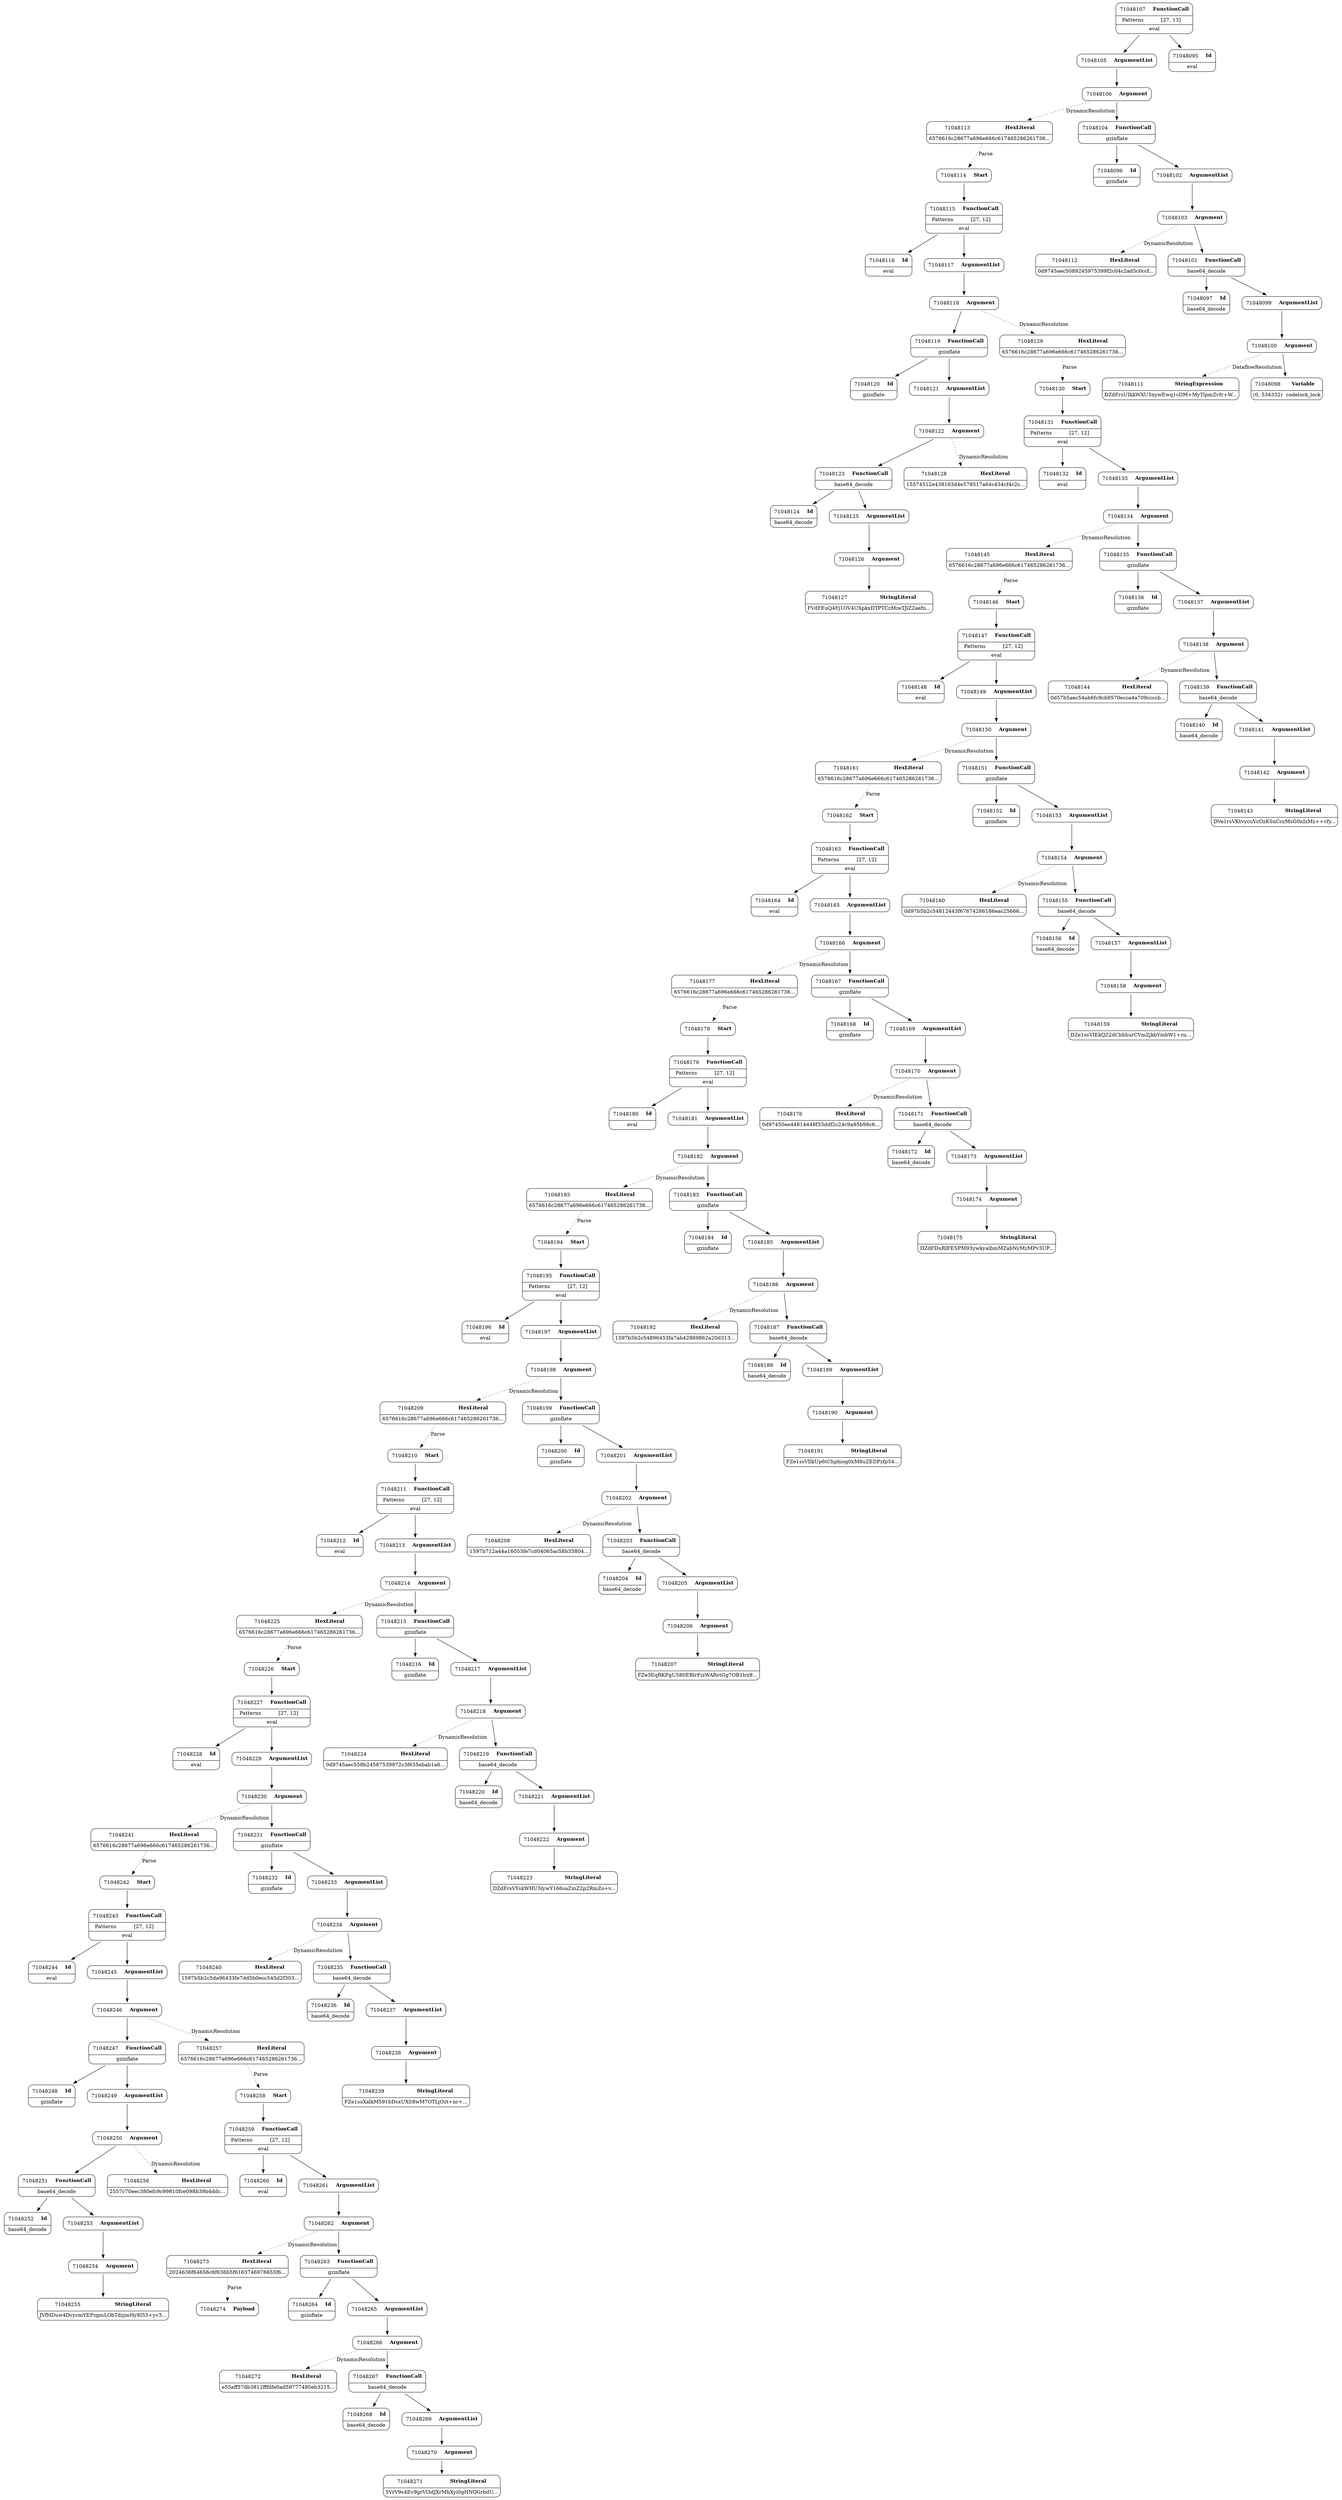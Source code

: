 digraph ast {
node [shape=none];
71048252 [label=<<TABLE border='1' cellspacing='0' cellpadding='10' style='rounded' ><TR><TD border='0'>71048252</TD><TD border='0'><B>Id</B></TD></TR><HR/><TR><TD border='0' cellpadding='5' colspan='2'>base64_decode</TD></TR></TABLE>>];
71048253 [label=<<TABLE border='1' cellspacing='0' cellpadding='10' style='rounded' ><TR><TD border='0'>71048253</TD><TD border='0'><B>ArgumentList</B></TD></TR></TABLE>>];
71048253 -> 71048254 [weight=2];
71048254 [label=<<TABLE border='1' cellspacing='0' cellpadding='10' style='rounded' ><TR><TD border='0'>71048254</TD><TD border='0'><B>Argument</B></TD></TR></TABLE>>];
71048254 -> 71048255 [weight=2];
71048255 [label=<<TABLE border='1' cellspacing='0' cellpadding='10' style='rounded' ><TR><TD border='0'>71048255</TD><TD border='0'><B>StringLiteral</B></TD></TR><HR/><TR><TD border='0' cellpadding='5' colspan='2'>JVfHDuw4DvycmYEPzgmLObTdzjmHy8I55+yv3...</TD></TR></TABLE>>];
71048248 [label=<<TABLE border='1' cellspacing='0' cellpadding='10' style='rounded' ><TR><TD border='0'>71048248</TD><TD border='0'><B>Id</B></TD></TR><HR/><TR><TD border='0' cellpadding='5' colspan='2'>gzinflate</TD></TR></TABLE>>];
71048249 [label=<<TABLE border='1' cellspacing='0' cellpadding='10' style='rounded' ><TR><TD border='0'>71048249</TD><TD border='0'><B>ArgumentList</B></TD></TR></TABLE>>];
71048249 -> 71048250 [weight=2];
71048250 [label=<<TABLE border='1' cellspacing='0' cellpadding='10' style='rounded' ><TR><TD border='0'>71048250</TD><TD border='0'><B>Argument</B></TD></TR></TABLE>>];
71048250 -> 71048251 [weight=2];
71048250 -> 71048256 [style=dotted,label=DynamicResolution];
71048251 [label=<<TABLE border='1' cellspacing='0' cellpadding='10' style='rounded' ><TR><TD border='0'>71048251</TD><TD border='0'><B>FunctionCall</B></TD></TR><HR/><TR><TD border='0' cellpadding='5' colspan='2'>base64_decode</TD></TR></TABLE>>];
71048251 -> 71048252 [weight=2];
71048251 -> 71048253 [weight=2];
71048244 [label=<<TABLE border='1' cellspacing='0' cellpadding='10' style='rounded' ><TR><TD border='0'>71048244</TD><TD border='0'><B>Id</B></TD></TR><HR/><TR><TD border='0' cellpadding='5' colspan='2'>eval</TD></TR></TABLE>>];
71048245 [label=<<TABLE border='1' cellspacing='0' cellpadding='10' style='rounded' ><TR><TD border='0'>71048245</TD><TD border='0'><B>ArgumentList</B></TD></TR></TABLE>>];
71048245 -> 71048246 [weight=2];
71048246 [label=<<TABLE border='1' cellspacing='0' cellpadding='10' style='rounded' ><TR><TD border='0'>71048246</TD><TD border='0'><B>Argument</B></TD></TR></TABLE>>];
71048246 -> 71048247 [weight=2];
71048246 -> 71048257 [style=dotted,label=DynamicResolution];
71048247 [label=<<TABLE border='1' cellspacing='0' cellpadding='10' style='rounded' ><TR><TD border='0'>71048247</TD><TD border='0'><B>FunctionCall</B></TD></TR><HR/><TR><TD border='0' cellpadding='5' colspan='2'>gzinflate</TD></TR></TABLE>>];
71048247 -> 71048248 [weight=2];
71048247 -> 71048249 [weight=2];
71048240 [label=<<TABLE border='1' cellspacing='0' cellpadding='10' style='rounded' ><TR><TD border='0'>71048240</TD><TD border='0'><B>HexLiteral</B></TD></TR><HR/><TR><TD border='0' cellpadding='5' colspan='2'>1597b5b2c5da96433fe7dd5b0ecc545d2f303...</TD></TR></TABLE>>];
71048241 [label=<<TABLE border='1' cellspacing='0' cellpadding='10' style='rounded' ><TR><TD border='0'>71048241</TD><TD border='0'><B>HexLiteral</B></TD></TR><HR/><TR><TD border='0' cellpadding='5' colspan='2'>6576616c28677a696e666c617465286261736...</TD></TR></TABLE>>];
71048241 -> 71048242 [style=dotted,label=Parse];
71048242 [label=<<TABLE border='1' cellspacing='0' cellpadding='10' style='rounded' ><TR><TD border='0'>71048242</TD><TD border='0'><B>Start</B></TD></TR></TABLE>>];
71048242 -> 71048243 [weight=2];
71048243 [label=<<TABLE border='1' cellspacing='0' cellpadding='10' style='rounded' ><TR><TD border='0'>71048243</TD><TD border='0'><B>FunctionCall</B></TD></TR><HR/><TR><TD border='0' cellpadding='5'>Patterns</TD><TD border='0' cellpadding='5'>[27, 12]</TD></TR><HR/><TR><TD border='0' cellpadding='5' colspan='2'>eval</TD></TR></TABLE>>];
71048243 -> 71048244 [weight=2];
71048243 -> 71048245 [weight=2];
71048236 [label=<<TABLE border='1' cellspacing='0' cellpadding='10' style='rounded' ><TR><TD border='0'>71048236</TD><TD border='0'><B>Id</B></TD></TR><HR/><TR><TD border='0' cellpadding='5' colspan='2'>base64_decode</TD></TR></TABLE>>];
71048237 [label=<<TABLE border='1' cellspacing='0' cellpadding='10' style='rounded' ><TR><TD border='0'>71048237</TD><TD border='0'><B>ArgumentList</B></TD></TR></TABLE>>];
71048237 -> 71048238 [weight=2];
71048238 [label=<<TABLE border='1' cellspacing='0' cellpadding='10' style='rounded' ><TR><TD border='0'>71048238</TD><TD border='0'><B>Argument</B></TD></TR></TABLE>>];
71048238 -> 71048239 [weight=2];
71048239 [label=<<TABLE border='1' cellspacing='0' cellpadding='10' style='rounded' ><TR><TD border='0'>71048239</TD><TD border='0'><B>StringLiteral</B></TD></TR><HR/><TR><TD border='0' cellpadding='5' colspan='2'>FZe1ssXalkM591bDsxUXS8wM7OTLjOzt+nr+...</TD></TR></TABLE>>];
71048232 [label=<<TABLE border='1' cellspacing='0' cellpadding='10' style='rounded' ><TR><TD border='0'>71048232</TD><TD border='0'><B>Id</B></TD></TR><HR/><TR><TD border='0' cellpadding='5' colspan='2'>gzinflate</TD></TR></TABLE>>];
71048233 [label=<<TABLE border='1' cellspacing='0' cellpadding='10' style='rounded' ><TR><TD border='0'>71048233</TD><TD border='0'><B>ArgumentList</B></TD></TR></TABLE>>];
71048233 -> 71048234 [weight=2];
71048234 [label=<<TABLE border='1' cellspacing='0' cellpadding='10' style='rounded' ><TR><TD border='0'>71048234</TD><TD border='0'><B>Argument</B></TD></TR></TABLE>>];
71048234 -> 71048235 [weight=2];
71048234 -> 71048240 [style=dotted,label=DynamicResolution];
71048235 [label=<<TABLE border='1' cellspacing='0' cellpadding='10' style='rounded' ><TR><TD border='0'>71048235</TD><TD border='0'><B>FunctionCall</B></TD></TR><HR/><TR><TD border='0' cellpadding='5' colspan='2'>base64_decode</TD></TR></TABLE>>];
71048235 -> 71048236 [weight=2];
71048235 -> 71048237 [weight=2];
71048228 [label=<<TABLE border='1' cellspacing='0' cellpadding='10' style='rounded' ><TR><TD border='0'>71048228</TD><TD border='0'><B>Id</B></TD></TR><HR/><TR><TD border='0' cellpadding='5' colspan='2'>eval</TD></TR></TABLE>>];
71048229 [label=<<TABLE border='1' cellspacing='0' cellpadding='10' style='rounded' ><TR><TD border='0'>71048229</TD><TD border='0'><B>ArgumentList</B></TD></TR></TABLE>>];
71048229 -> 71048230 [weight=2];
71048230 [label=<<TABLE border='1' cellspacing='0' cellpadding='10' style='rounded' ><TR><TD border='0'>71048230</TD><TD border='0'><B>Argument</B></TD></TR></TABLE>>];
71048230 -> 71048231 [weight=2];
71048230 -> 71048241 [style=dotted,label=DynamicResolution];
71048231 [label=<<TABLE border='1' cellspacing='0' cellpadding='10' style='rounded' ><TR><TD border='0'>71048231</TD><TD border='0'><B>FunctionCall</B></TD></TR><HR/><TR><TD border='0' cellpadding='5' colspan='2'>gzinflate</TD></TR></TABLE>>];
71048231 -> 71048232 [weight=2];
71048231 -> 71048233 [weight=2];
71048224 [label=<<TABLE border='1' cellspacing='0' cellpadding='10' style='rounded' ><TR><TD border='0'>71048224</TD><TD border='0'><B>HexLiteral</B></TD></TR><HR/><TR><TD border='0' cellpadding='5' colspan='2'>0d9745aec558b24587539972c3f635ebab1a6...</TD></TR></TABLE>>];
71048225 [label=<<TABLE border='1' cellspacing='0' cellpadding='10' style='rounded' ><TR><TD border='0'>71048225</TD><TD border='0'><B>HexLiteral</B></TD></TR><HR/><TR><TD border='0' cellpadding='5' colspan='2'>6576616c28677a696e666c617465286261736...</TD></TR></TABLE>>];
71048225 -> 71048226 [style=dotted,label=Parse];
71048226 [label=<<TABLE border='1' cellspacing='0' cellpadding='10' style='rounded' ><TR><TD border='0'>71048226</TD><TD border='0'><B>Start</B></TD></TR></TABLE>>];
71048226 -> 71048227 [weight=2];
71048227 [label=<<TABLE border='1' cellspacing='0' cellpadding='10' style='rounded' ><TR><TD border='0'>71048227</TD><TD border='0'><B>FunctionCall</B></TD></TR><HR/><TR><TD border='0' cellpadding='5'>Patterns</TD><TD border='0' cellpadding='5'>[27, 12]</TD></TR><HR/><TR><TD border='0' cellpadding='5' colspan='2'>eval</TD></TR></TABLE>>];
71048227 -> 71048228 [weight=2];
71048227 -> 71048229 [weight=2];
71048220 [label=<<TABLE border='1' cellspacing='0' cellpadding='10' style='rounded' ><TR><TD border='0'>71048220</TD><TD border='0'><B>Id</B></TD></TR><HR/><TR><TD border='0' cellpadding='5' colspan='2'>base64_decode</TD></TR></TABLE>>];
71048221 [label=<<TABLE border='1' cellspacing='0' cellpadding='10' style='rounded' ><TR><TD border='0'>71048221</TD><TD border='0'><B>ArgumentList</B></TD></TR></TABLE>>];
71048221 -> 71048222 [weight=2];
71048222 [label=<<TABLE border='1' cellspacing='0' cellpadding='10' style='rounded' ><TR><TD border='0'>71048222</TD><TD border='0'><B>Argument</B></TD></TR></TABLE>>];
71048222 -> 71048223 [weight=2];
71048223 [label=<<TABLE border='1' cellspacing='0' cellpadding='10' style='rounded' ><TR><TD border='0'>71048223</TD><TD border='0'><B>StringLiteral</B></TD></TR><HR/><TR><TD border='0' cellpadding='5' colspan='2'>DZdFrsVYskWHU5lywY166saZmZ2p2RmZo+v...</TD></TR></TABLE>>];
71048216 [label=<<TABLE border='1' cellspacing='0' cellpadding='10' style='rounded' ><TR><TD border='0'>71048216</TD><TD border='0'><B>Id</B></TD></TR><HR/><TR><TD border='0' cellpadding='5' colspan='2'>gzinflate</TD></TR></TABLE>>];
71048217 [label=<<TABLE border='1' cellspacing='0' cellpadding='10' style='rounded' ><TR><TD border='0'>71048217</TD><TD border='0'><B>ArgumentList</B></TD></TR></TABLE>>];
71048217 -> 71048218 [weight=2];
71048218 [label=<<TABLE border='1' cellspacing='0' cellpadding='10' style='rounded' ><TR><TD border='0'>71048218</TD><TD border='0'><B>Argument</B></TD></TR></TABLE>>];
71048218 -> 71048219 [weight=2];
71048218 -> 71048224 [style=dotted,label=DynamicResolution];
71048219 [label=<<TABLE border='1' cellspacing='0' cellpadding='10' style='rounded' ><TR><TD border='0'>71048219</TD><TD border='0'><B>FunctionCall</B></TD></TR><HR/><TR><TD border='0' cellpadding='5' colspan='2'>base64_decode</TD></TR></TABLE>>];
71048219 -> 71048220 [weight=2];
71048219 -> 71048221 [weight=2];
71048212 [label=<<TABLE border='1' cellspacing='0' cellpadding='10' style='rounded' ><TR><TD border='0'>71048212</TD><TD border='0'><B>Id</B></TD></TR><HR/><TR><TD border='0' cellpadding='5' colspan='2'>eval</TD></TR></TABLE>>];
71048213 [label=<<TABLE border='1' cellspacing='0' cellpadding='10' style='rounded' ><TR><TD border='0'>71048213</TD><TD border='0'><B>ArgumentList</B></TD></TR></TABLE>>];
71048213 -> 71048214 [weight=2];
71048214 [label=<<TABLE border='1' cellspacing='0' cellpadding='10' style='rounded' ><TR><TD border='0'>71048214</TD><TD border='0'><B>Argument</B></TD></TR></TABLE>>];
71048214 -> 71048215 [weight=2];
71048214 -> 71048225 [style=dotted,label=DynamicResolution];
71048215 [label=<<TABLE border='1' cellspacing='0' cellpadding='10' style='rounded' ><TR><TD border='0'>71048215</TD><TD border='0'><B>FunctionCall</B></TD></TR><HR/><TR><TD border='0' cellpadding='5' colspan='2'>gzinflate</TD></TR></TABLE>>];
71048215 -> 71048216 [weight=2];
71048215 -> 71048217 [weight=2];
71048208 [label=<<TABLE border='1' cellspacing='0' cellpadding='10' style='rounded' ><TR><TD border='0'>71048208</TD><TD border='0'><B>HexLiteral</B></TD></TR><HR/><TR><TD border='0' cellpadding='5' colspan='2'>1597b712a44a16053fe7cd04065ac58b35804...</TD></TR></TABLE>>];
71048209 [label=<<TABLE border='1' cellspacing='0' cellpadding='10' style='rounded' ><TR><TD border='0'>71048209</TD><TD border='0'><B>HexLiteral</B></TD></TR><HR/><TR><TD border='0' cellpadding='5' colspan='2'>6576616c28677a696e666c617465286261736...</TD></TR></TABLE>>];
71048209 -> 71048210 [style=dotted,label=Parse];
71048210 [label=<<TABLE border='1' cellspacing='0' cellpadding='10' style='rounded' ><TR><TD border='0'>71048210</TD><TD border='0'><B>Start</B></TD></TR></TABLE>>];
71048210 -> 71048211 [weight=2];
71048211 [label=<<TABLE border='1' cellspacing='0' cellpadding='10' style='rounded' ><TR><TD border='0'>71048211</TD><TD border='0'><B>FunctionCall</B></TD></TR><HR/><TR><TD border='0' cellpadding='5'>Patterns</TD><TD border='0' cellpadding='5'>[27, 12]</TD></TR><HR/><TR><TD border='0' cellpadding='5' colspan='2'>eval</TD></TR></TABLE>>];
71048211 -> 71048212 [weight=2];
71048211 -> 71048213 [weight=2];
71048204 [label=<<TABLE border='1' cellspacing='0' cellpadding='10' style='rounded' ><TR><TD border='0'>71048204</TD><TD border='0'><B>Id</B></TD></TR><HR/><TR><TD border='0' cellpadding='5' colspan='2'>base64_decode</TD></TR></TABLE>>];
71048205 [label=<<TABLE border='1' cellspacing='0' cellpadding='10' style='rounded' ><TR><TD border='0'>71048205</TD><TD border='0'><B>ArgumentList</B></TD></TR></TABLE>>];
71048205 -> 71048206 [weight=2];
71048206 [label=<<TABLE border='1' cellspacing='0' cellpadding='10' style='rounded' ><TR><TD border='0'>71048206</TD><TD border='0'><B>Argument</B></TD></TR></TABLE>>];
71048206 -> 71048207 [weight=2];
71048207 [label=<<TABLE border='1' cellspacing='0' cellpadding='10' style='rounded' ><TR><TD border='0'>71048207</TD><TD border='0'><B>StringLiteral</B></TD></TR><HR/><TR><TD border='0' cellpadding='5' colspan='2'>FZe3EqRKFgU580EBlrFizWARstGg7OB1lrz9...</TD></TR></TABLE>>];
71048200 [label=<<TABLE border='1' cellspacing='0' cellpadding='10' style='rounded' ><TR><TD border='0'>71048200</TD><TD border='0'><B>Id</B></TD></TR><HR/><TR><TD border='0' cellpadding='5' colspan='2'>gzinflate</TD></TR></TABLE>>];
71048201 [label=<<TABLE border='1' cellspacing='0' cellpadding='10' style='rounded' ><TR><TD border='0'>71048201</TD><TD border='0'><B>ArgumentList</B></TD></TR></TABLE>>];
71048201 -> 71048202 [weight=2];
71048202 [label=<<TABLE border='1' cellspacing='0' cellpadding='10' style='rounded' ><TR><TD border='0'>71048202</TD><TD border='0'><B>Argument</B></TD></TR></TABLE>>];
71048202 -> 71048203 [weight=2];
71048202 -> 71048208 [style=dotted,label=DynamicResolution];
71048203 [label=<<TABLE border='1' cellspacing='0' cellpadding='10' style='rounded' ><TR><TD border='0'>71048203</TD><TD border='0'><B>FunctionCall</B></TD></TR><HR/><TR><TD border='0' cellpadding='5' colspan='2'>base64_decode</TD></TR></TABLE>>];
71048203 -> 71048204 [weight=2];
71048203 -> 71048205 [weight=2];
71048196 [label=<<TABLE border='1' cellspacing='0' cellpadding='10' style='rounded' ><TR><TD border='0'>71048196</TD><TD border='0'><B>Id</B></TD></TR><HR/><TR><TD border='0' cellpadding='5' colspan='2'>eval</TD></TR></TABLE>>];
71048197 [label=<<TABLE border='1' cellspacing='0' cellpadding='10' style='rounded' ><TR><TD border='0'>71048197</TD><TD border='0'><B>ArgumentList</B></TD></TR></TABLE>>];
71048197 -> 71048198 [weight=2];
71048198 [label=<<TABLE border='1' cellspacing='0' cellpadding='10' style='rounded' ><TR><TD border='0'>71048198</TD><TD border='0'><B>Argument</B></TD></TR></TABLE>>];
71048198 -> 71048199 [weight=2];
71048198 -> 71048209 [style=dotted,label=DynamicResolution];
71048199 [label=<<TABLE border='1' cellspacing='0' cellpadding='10' style='rounded' ><TR><TD border='0'>71048199</TD><TD border='0'><B>FunctionCall</B></TD></TR><HR/><TR><TD border='0' cellpadding='5' colspan='2'>gzinflate</TD></TR></TABLE>>];
71048199 -> 71048200 [weight=2];
71048199 -> 71048201 [weight=2];
71048192 [label=<<TABLE border='1' cellspacing='0' cellpadding='10' style='rounded' ><TR><TD border='0'>71048192</TD><TD border='0'><B>HexLiteral</B></TD></TR><HR/><TR><TD border='0' cellpadding='5' colspan='2'>1597b5b2c54896453fa7ab42869862a20d313...</TD></TR></TABLE>>];
71048193 [label=<<TABLE border='1' cellspacing='0' cellpadding='10' style='rounded' ><TR><TD border='0'>71048193</TD><TD border='0'><B>HexLiteral</B></TD></TR><HR/><TR><TD border='0' cellpadding='5' colspan='2'>6576616c28677a696e666c617465286261736...</TD></TR></TABLE>>];
71048193 -> 71048194 [style=dotted,label=Parse];
71048194 [label=<<TABLE border='1' cellspacing='0' cellpadding='10' style='rounded' ><TR><TD border='0'>71048194</TD><TD border='0'><B>Start</B></TD></TR></TABLE>>];
71048194 -> 71048195 [weight=2];
71048195 [label=<<TABLE border='1' cellspacing='0' cellpadding='10' style='rounded' ><TR><TD border='0'>71048195</TD><TD border='0'><B>FunctionCall</B></TD></TR><HR/><TR><TD border='0' cellpadding='5'>Patterns</TD><TD border='0' cellpadding='5'>[27, 12]</TD></TR><HR/><TR><TD border='0' cellpadding='5' colspan='2'>eval</TD></TR></TABLE>>];
71048195 -> 71048196 [weight=2];
71048195 -> 71048197 [weight=2];
71048272 [label=<<TABLE border='1' cellspacing='0' cellpadding='10' style='rounded' ><TR><TD border='0'>71048272</TD><TD border='0'><B>HexLiteral</B></TD></TR><HR/><TR><TD border='0' cellpadding='5' colspan='2'>e55aff57db3812fffdfe0ad59777495eb3215...</TD></TR></TABLE>>];
71048273 [label=<<TABLE border='1' cellspacing='0' cellpadding='10' style='rounded' ><TR><TD border='0'>71048273</TD><TD border='0'><B>HexLiteral</B></TD></TR><HR/><TR><TD border='0' cellpadding='5' colspan='2'>2024636f64656c6f636b5f6163746976655f6...</TD></TR></TABLE>>];
71048273 -> 71048274 [style=dotted,label=Parse];
71048274 [label=<<TABLE border='1' cellspacing='0' cellpadding='10' style='rounded' ><TR><TD border='0'>71048274</TD><TD border='0'><B>Payload</B></TD></TR></TABLE>>];
71048268 [label=<<TABLE border='1' cellspacing='0' cellpadding='10' style='rounded' ><TR><TD border='0'>71048268</TD><TD border='0'><B>Id</B></TD></TR><HR/><TR><TD border='0' cellpadding='5' colspan='2'>base64_decode</TD></TR></TABLE>>];
71048269 [label=<<TABLE border='1' cellspacing='0' cellpadding='10' style='rounded' ><TR><TD border='0'>71048269</TD><TD border='0'><B>ArgumentList</B></TD></TR></TABLE>>];
71048269 -> 71048270 [weight=2];
71048270 [label=<<TABLE border='1' cellspacing='0' cellpadding='10' style='rounded' ><TR><TD border='0'>71048270</TD><TD border='0'><B>Argument</B></TD></TR></TABLE>>];
71048270 -> 71048271 [weight=2];
71048271 [label=<<TABLE border='1' cellspacing='0' cellpadding='10' style='rounded' ><TR><TD border='0'>71048271</TD><TD border='0'><B>StringLiteral</B></TD></TR><HR/><TR><TD border='0' cellpadding='5' colspan='2'>5VrV9s4Ev9grVl3dJXrMhXyi0gHNQGrbdU...</TD></TR></TABLE>>];
71048264 [label=<<TABLE border='1' cellspacing='0' cellpadding='10' style='rounded' ><TR><TD border='0'>71048264</TD><TD border='0'><B>Id</B></TD></TR><HR/><TR><TD border='0' cellpadding='5' colspan='2'>gzinflate</TD></TR></TABLE>>];
71048265 [label=<<TABLE border='1' cellspacing='0' cellpadding='10' style='rounded' ><TR><TD border='0'>71048265</TD><TD border='0'><B>ArgumentList</B></TD></TR></TABLE>>];
71048265 -> 71048266 [weight=2];
71048266 [label=<<TABLE border='1' cellspacing='0' cellpadding='10' style='rounded' ><TR><TD border='0'>71048266</TD><TD border='0'><B>Argument</B></TD></TR></TABLE>>];
71048266 -> 71048267 [weight=2];
71048266 -> 71048272 [style=dotted,label=DynamicResolution];
71048267 [label=<<TABLE border='1' cellspacing='0' cellpadding='10' style='rounded' ><TR><TD border='0'>71048267</TD><TD border='0'><B>FunctionCall</B></TD></TR><HR/><TR><TD border='0' cellpadding='5' colspan='2'>base64_decode</TD></TR></TABLE>>];
71048267 -> 71048268 [weight=2];
71048267 -> 71048269 [weight=2];
71048260 [label=<<TABLE border='1' cellspacing='0' cellpadding='10' style='rounded' ><TR><TD border='0'>71048260</TD><TD border='0'><B>Id</B></TD></TR><HR/><TR><TD border='0' cellpadding='5' colspan='2'>eval</TD></TR></TABLE>>];
71048261 [label=<<TABLE border='1' cellspacing='0' cellpadding='10' style='rounded' ><TR><TD border='0'>71048261</TD><TD border='0'><B>ArgumentList</B></TD></TR></TABLE>>];
71048261 -> 71048262 [weight=2];
71048262 [label=<<TABLE border='1' cellspacing='0' cellpadding='10' style='rounded' ><TR><TD border='0'>71048262</TD><TD border='0'><B>Argument</B></TD></TR></TABLE>>];
71048262 -> 71048263 [weight=2];
71048262 -> 71048273 [style=dotted,label=DynamicResolution];
71048263 [label=<<TABLE border='1' cellspacing='0' cellpadding='10' style='rounded' ><TR><TD border='0'>71048263</TD><TD border='0'><B>FunctionCall</B></TD></TR><HR/><TR><TD border='0' cellpadding='5' colspan='2'>gzinflate</TD></TR></TABLE>>];
71048263 -> 71048264 [weight=2];
71048263 -> 71048265 [weight=2];
71048256 [label=<<TABLE border='1' cellspacing='0' cellpadding='10' style='rounded' ><TR><TD border='0'>71048256</TD><TD border='0'><B>HexLiteral</B></TD></TR><HR/><TR><TD border='0' cellpadding='5' colspan='2'>2557c70eec380efc9c99810fce098b39b4ddc...</TD></TR></TABLE>>];
71048257 [label=<<TABLE border='1' cellspacing='0' cellpadding='10' style='rounded' ><TR><TD border='0'>71048257</TD><TD border='0'><B>HexLiteral</B></TD></TR><HR/><TR><TD border='0' cellpadding='5' colspan='2'>6576616c28677a696e666c617465286261736...</TD></TR></TABLE>>];
71048257 -> 71048258 [style=dotted,label=Parse];
71048258 [label=<<TABLE border='1' cellspacing='0' cellpadding='10' style='rounded' ><TR><TD border='0'>71048258</TD><TD border='0'><B>Start</B></TD></TR></TABLE>>];
71048258 -> 71048259 [weight=2];
71048259 [label=<<TABLE border='1' cellspacing='0' cellpadding='10' style='rounded' ><TR><TD border='0'>71048259</TD><TD border='0'><B>FunctionCall</B></TD></TR><HR/><TR><TD border='0' cellpadding='5'>Patterns</TD><TD border='0' cellpadding='5'>[27, 12]</TD></TR><HR/><TR><TD border='0' cellpadding='5' colspan='2'>eval</TD></TR></TABLE>>];
71048259 -> 71048260 [weight=2];
71048259 -> 71048261 [weight=2];
71048124 [label=<<TABLE border='1' cellspacing='0' cellpadding='10' style='rounded' ><TR><TD border='0'>71048124</TD><TD border='0'><B>Id</B></TD></TR><HR/><TR><TD border='0' cellpadding='5' colspan='2'>base64_decode</TD></TR></TABLE>>];
71048125 [label=<<TABLE border='1' cellspacing='0' cellpadding='10' style='rounded' ><TR><TD border='0'>71048125</TD><TD border='0'><B>ArgumentList</B></TD></TR></TABLE>>];
71048125 -> 71048126 [weight=2];
71048126 [label=<<TABLE border='1' cellspacing='0' cellpadding='10' style='rounded' ><TR><TD border='0'>71048126</TD><TD border='0'><B>Argument</B></TD></TR></TABLE>>];
71048126 -> 71048127 [weight=2];
71048127 [label=<<TABLE border='1' cellspacing='0' cellpadding='10' style='rounded' ><TR><TD border='0'>71048127</TD><TD border='0'><B>StringLiteral</B></TD></TR><HR/><TR><TD border='0' cellpadding='5' colspan='2'>FVdFEuQ4Fj1OV4UXpkxDTPTCzMzeTJiZ2aefn...</TD></TR></TABLE>>];
71048120 [label=<<TABLE border='1' cellspacing='0' cellpadding='10' style='rounded' ><TR><TD border='0'>71048120</TD><TD border='0'><B>Id</B></TD></TR><HR/><TR><TD border='0' cellpadding='5' colspan='2'>gzinflate</TD></TR></TABLE>>];
71048121 [label=<<TABLE border='1' cellspacing='0' cellpadding='10' style='rounded' ><TR><TD border='0'>71048121</TD><TD border='0'><B>ArgumentList</B></TD></TR></TABLE>>];
71048121 -> 71048122 [weight=2];
71048122 [label=<<TABLE border='1' cellspacing='0' cellpadding='10' style='rounded' ><TR><TD border='0'>71048122</TD><TD border='0'><B>Argument</B></TD></TR></TABLE>>];
71048122 -> 71048123 [weight=2];
71048122 -> 71048128 [style=dotted,label=DynamicResolution];
71048123 [label=<<TABLE border='1' cellspacing='0' cellpadding='10' style='rounded' ><TR><TD border='0'>71048123</TD><TD border='0'><B>FunctionCall</B></TD></TR><HR/><TR><TD border='0' cellpadding='5' colspan='2'>base64_decode</TD></TR></TABLE>>];
71048123 -> 71048124 [weight=2];
71048123 -> 71048125 [weight=2];
71048116 [label=<<TABLE border='1' cellspacing='0' cellpadding='10' style='rounded' ><TR><TD border='0'>71048116</TD><TD border='0'><B>Id</B></TD></TR><HR/><TR><TD border='0' cellpadding='5' colspan='2'>eval</TD></TR></TABLE>>];
71048117 [label=<<TABLE border='1' cellspacing='0' cellpadding='10' style='rounded' ><TR><TD border='0'>71048117</TD><TD border='0'><B>ArgumentList</B></TD></TR></TABLE>>];
71048117 -> 71048118 [weight=2];
71048118 [label=<<TABLE border='1' cellspacing='0' cellpadding='10' style='rounded' ><TR><TD border='0'>71048118</TD><TD border='0'><B>Argument</B></TD></TR></TABLE>>];
71048118 -> 71048119 [weight=2];
71048118 -> 71048129 [style=dotted,label=DynamicResolution];
71048119 [label=<<TABLE border='1' cellspacing='0' cellpadding='10' style='rounded' ><TR><TD border='0'>71048119</TD><TD border='0'><B>FunctionCall</B></TD></TR><HR/><TR><TD border='0' cellpadding='5' colspan='2'>gzinflate</TD></TR></TABLE>>];
71048119 -> 71048120 [weight=2];
71048119 -> 71048121 [weight=2];
71048112 [label=<<TABLE border='1' cellspacing='0' cellpadding='10' style='rounded' ><TR><TD border='0'>71048112</TD><TD border='0'><B>HexLiteral</B></TD></TR><HR/><TR><TD border='0' cellpadding='5' colspan='2'>0d9745aec5089245975399f2c04c2ad5c0ccf...</TD></TR></TABLE>>];
71048113 [label=<<TABLE border='1' cellspacing='0' cellpadding='10' style='rounded' ><TR><TD border='0'>71048113</TD><TD border='0'><B>HexLiteral</B></TD></TR><HR/><TR><TD border='0' cellpadding='5' colspan='2'>6576616c28677a696e666c617465286261736...</TD></TR></TABLE>>];
71048113 -> 71048114 [style=dotted,label=Parse];
71048114 [label=<<TABLE border='1' cellspacing='0' cellpadding='10' style='rounded' ><TR><TD border='0'>71048114</TD><TD border='0'><B>Start</B></TD></TR></TABLE>>];
71048114 -> 71048115 [weight=2];
71048115 [label=<<TABLE border='1' cellspacing='0' cellpadding='10' style='rounded' ><TR><TD border='0'>71048115</TD><TD border='0'><B>FunctionCall</B></TD></TR><HR/><TR><TD border='0' cellpadding='5'>Patterns</TD><TD border='0' cellpadding='5'>[27, 12]</TD></TR><HR/><TR><TD border='0' cellpadding='5' colspan='2'>eval</TD></TR></TABLE>>];
71048115 -> 71048116 [weight=2];
71048115 -> 71048117 [weight=2];
71048111 [label=<<TABLE border='1' cellspacing='0' cellpadding='10' style='rounded' ><TR><TD border='0'>71048111</TD><TD border='0'><B>StringExpression</B></TD></TR><HR/><TR><TD border='0' cellpadding='5' colspan='2'>DZdFrsUIkkWXU5nywEwq1cDM+MyTlpmZvfr+W...</TD></TR></TABLE>>];
71048104 [label=<<TABLE border='1' cellspacing='0' cellpadding='10' style='rounded' ><TR><TD border='0'>71048104</TD><TD border='0'><B>FunctionCall</B></TD></TR><HR/><TR><TD border='0' cellpadding='5' colspan='2'>gzinflate</TD></TR></TABLE>>];
71048104 -> 71048096 [weight=2];
71048104 -> 71048102 [weight=2];
71048105 [label=<<TABLE border='1' cellspacing='0' cellpadding='10' style='rounded' ><TR><TD border='0'>71048105</TD><TD border='0'><B>ArgumentList</B></TD></TR></TABLE>>];
71048105 -> 71048106 [weight=2];
71048106 [label=<<TABLE border='1' cellspacing='0' cellpadding='10' style='rounded' ><TR><TD border='0'>71048106</TD><TD border='0'><B>Argument</B></TD></TR></TABLE>>];
71048106 -> 71048104 [weight=2];
71048106 -> 71048113 [style=dotted,label=DynamicResolution];
71048107 [label=<<TABLE border='1' cellspacing='0' cellpadding='10' style='rounded' ><TR><TD border='0'>71048107</TD><TD border='0'><B>FunctionCall</B></TD></TR><HR/><TR><TD border='0' cellpadding='5'>Patterns</TD><TD border='0' cellpadding='5'>[27, 13]</TD></TR><HR/><TR><TD border='0' cellpadding='5' colspan='2'>eval</TD></TR></TABLE>>];
71048107 -> 71048095 [weight=2];
71048107 -> 71048105 [weight=2];
71048100 [label=<<TABLE border='1' cellspacing='0' cellpadding='10' style='rounded' ><TR><TD border='0'>71048100</TD><TD border='0'><B>Argument</B></TD></TR></TABLE>>];
71048100 -> 71048098 [weight=2];
71048100 -> 71048111 [style=dotted,label=DataflowResolution];
71048101 [label=<<TABLE border='1' cellspacing='0' cellpadding='10' style='rounded' ><TR><TD border='0'>71048101</TD><TD border='0'><B>FunctionCall</B></TD></TR><HR/><TR><TD border='0' cellpadding='5' colspan='2'>base64_decode</TD></TR></TABLE>>];
71048101 -> 71048097 [weight=2];
71048101 -> 71048099 [weight=2];
71048102 [label=<<TABLE border='1' cellspacing='0' cellpadding='10' style='rounded' ><TR><TD border='0'>71048102</TD><TD border='0'><B>ArgumentList</B></TD></TR></TABLE>>];
71048102 -> 71048103 [weight=2];
71048103 [label=<<TABLE border='1' cellspacing='0' cellpadding='10' style='rounded' ><TR><TD border='0'>71048103</TD><TD border='0'><B>Argument</B></TD></TR></TABLE>>];
71048103 -> 71048101 [weight=2];
71048103 -> 71048112 [style=dotted,label=DynamicResolution];
71048096 [label=<<TABLE border='1' cellspacing='0' cellpadding='10' style='rounded' ><TR><TD border='0'>71048096</TD><TD border='0'><B>Id</B></TD></TR><HR/><TR><TD border='0' cellpadding='5' colspan='2'>gzinflate</TD></TR></TABLE>>];
71048097 [label=<<TABLE border='1' cellspacing='0' cellpadding='10' style='rounded' ><TR><TD border='0'>71048097</TD><TD border='0'><B>Id</B></TD></TR><HR/><TR><TD border='0' cellpadding='5' colspan='2'>base64_decode</TD></TR></TABLE>>];
71048098 [label=<<TABLE border='1' cellspacing='0' cellpadding='10' style='rounded' ><TR><TD border='0'>71048098</TD><TD border='0'><B>Variable</B></TD></TR><HR/><TR><TD border='0' cellpadding='5'>(0, 534332)</TD><TD border='0' cellpadding='5'>codelock_lock</TD></TR></TABLE>>];
71048099 [label=<<TABLE border='1' cellspacing='0' cellpadding='10' style='rounded' ><TR><TD border='0'>71048099</TD><TD border='0'><B>ArgumentList</B></TD></TR></TABLE>>];
71048099 -> 71048100 [weight=2];
71048095 [label=<<TABLE border='1' cellspacing='0' cellpadding='10' style='rounded' ><TR><TD border='0'>71048095</TD><TD border='0'><B>Id</B></TD></TR><HR/><TR><TD border='0' cellpadding='5' colspan='2'>eval</TD></TR></TABLE>>];
71048188 [label=<<TABLE border='1' cellspacing='0' cellpadding='10' style='rounded' ><TR><TD border='0'>71048188</TD><TD border='0'><B>Id</B></TD></TR><HR/><TR><TD border='0' cellpadding='5' colspan='2'>base64_decode</TD></TR></TABLE>>];
71048189 [label=<<TABLE border='1' cellspacing='0' cellpadding='10' style='rounded' ><TR><TD border='0'>71048189</TD><TD border='0'><B>ArgumentList</B></TD></TR></TABLE>>];
71048189 -> 71048190 [weight=2];
71048190 [label=<<TABLE border='1' cellspacing='0' cellpadding='10' style='rounded' ><TR><TD border='0'>71048190</TD><TD border='0'><B>Argument</B></TD></TR></TABLE>>];
71048190 -> 71048191 [weight=2];
71048191 [label=<<TABLE border='1' cellspacing='0' cellpadding='10' style='rounded' ><TR><TD border='0'>71048191</TD><TD border='0'><B>StringLiteral</B></TD></TR><HR/><TR><TD border='0' cellpadding='5' colspan='2'>FZe1ssVIlkUp6tChphiog0xM8uZEDPzfp54...</TD></TR></TABLE>>];
71048184 [label=<<TABLE border='1' cellspacing='0' cellpadding='10' style='rounded' ><TR><TD border='0'>71048184</TD><TD border='0'><B>Id</B></TD></TR><HR/><TR><TD border='0' cellpadding='5' colspan='2'>gzinflate</TD></TR></TABLE>>];
71048185 [label=<<TABLE border='1' cellspacing='0' cellpadding='10' style='rounded' ><TR><TD border='0'>71048185</TD><TD border='0'><B>ArgumentList</B></TD></TR></TABLE>>];
71048185 -> 71048186 [weight=2];
71048186 [label=<<TABLE border='1' cellspacing='0' cellpadding='10' style='rounded' ><TR><TD border='0'>71048186</TD><TD border='0'><B>Argument</B></TD></TR></TABLE>>];
71048186 -> 71048187 [weight=2];
71048186 -> 71048192 [style=dotted,label=DynamicResolution];
71048187 [label=<<TABLE border='1' cellspacing='0' cellpadding='10' style='rounded' ><TR><TD border='0'>71048187</TD><TD border='0'><B>FunctionCall</B></TD></TR><HR/><TR><TD border='0' cellpadding='5' colspan='2'>base64_decode</TD></TR></TABLE>>];
71048187 -> 71048188 [weight=2];
71048187 -> 71048189 [weight=2];
71048180 [label=<<TABLE border='1' cellspacing='0' cellpadding='10' style='rounded' ><TR><TD border='0'>71048180</TD><TD border='0'><B>Id</B></TD></TR><HR/><TR><TD border='0' cellpadding='5' colspan='2'>eval</TD></TR></TABLE>>];
71048181 [label=<<TABLE border='1' cellspacing='0' cellpadding='10' style='rounded' ><TR><TD border='0'>71048181</TD><TD border='0'><B>ArgumentList</B></TD></TR></TABLE>>];
71048181 -> 71048182 [weight=2];
71048182 [label=<<TABLE border='1' cellspacing='0' cellpadding='10' style='rounded' ><TR><TD border='0'>71048182</TD><TD border='0'><B>Argument</B></TD></TR></TABLE>>];
71048182 -> 71048183 [weight=2];
71048182 -> 71048193 [style=dotted,label=DynamicResolution];
71048183 [label=<<TABLE border='1' cellspacing='0' cellpadding='10' style='rounded' ><TR><TD border='0'>71048183</TD><TD border='0'><B>FunctionCall</B></TD></TR><HR/><TR><TD border='0' cellpadding='5' colspan='2'>gzinflate</TD></TR></TABLE>>];
71048183 -> 71048184 [weight=2];
71048183 -> 71048185 [weight=2];
71048176 [label=<<TABLE border='1' cellspacing='0' cellpadding='10' style='rounded' ><TR><TD border='0'>71048176</TD><TD border='0'><B>HexLiteral</B></TD></TR><HR/><TR><TD border='0' cellpadding='5' colspan='2'>0d97450ee44814448f33ddf2c24c9a95b98c6...</TD></TR></TABLE>>];
71048177 [label=<<TABLE border='1' cellspacing='0' cellpadding='10' style='rounded' ><TR><TD border='0'>71048177</TD><TD border='0'><B>HexLiteral</B></TD></TR><HR/><TR><TD border='0' cellpadding='5' colspan='2'>6576616c28677a696e666c617465286261736...</TD></TR></TABLE>>];
71048177 -> 71048178 [style=dotted,label=Parse];
71048178 [label=<<TABLE border='1' cellspacing='0' cellpadding='10' style='rounded' ><TR><TD border='0'>71048178</TD><TD border='0'><B>Start</B></TD></TR></TABLE>>];
71048178 -> 71048179 [weight=2];
71048179 [label=<<TABLE border='1' cellspacing='0' cellpadding='10' style='rounded' ><TR><TD border='0'>71048179</TD><TD border='0'><B>FunctionCall</B></TD></TR><HR/><TR><TD border='0' cellpadding='5'>Patterns</TD><TD border='0' cellpadding='5'>[27, 12]</TD></TR><HR/><TR><TD border='0' cellpadding='5' colspan='2'>eval</TD></TR></TABLE>>];
71048179 -> 71048180 [weight=2];
71048179 -> 71048181 [weight=2];
71048172 [label=<<TABLE border='1' cellspacing='0' cellpadding='10' style='rounded' ><TR><TD border='0'>71048172</TD><TD border='0'><B>Id</B></TD></TR><HR/><TR><TD border='0' cellpadding='5' colspan='2'>base64_decode</TD></TR></TABLE>>];
71048173 [label=<<TABLE border='1' cellspacing='0' cellpadding='10' style='rounded' ><TR><TD border='0'>71048173</TD><TD border='0'><B>ArgumentList</B></TD></TR></TABLE>>];
71048173 -> 71048174 [weight=2];
71048174 [label=<<TABLE border='1' cellspacing='0' cellpadding='10' style='rounded' ><TR><TD border='0'>71048174</TD><TD border='0'><B>Argument</B></TD></TR></TABLE>>];
71048174 -> 71048175 [weight=2];
71048175 [label=<<TABLE border='1' cellspacing='0' cellpadding='10' style='rounded' ><TR><TD border='0'>71048175</TD><TD border='0'><B>StringLiteral</B></TD></TR><HR/><TR><TD border='0' cellpadding='5' colspan='2'>DZdFDuRIFESPM93ywkyalbmMZabNyMzMPv3UP...</TD></TR></TABLE>>];
71048168 [label=<<TABLE border='1' cellspacing='0' cellpadding='10' style='rounded' ><TR><TD border='0'>71048168</TD><TD border='0'><B>Id</B></TD></TR><HR/><TR><TD border='0' cellpadding='5' colspan='2'>gzinflate</TD></TR></TABLE>>];
71048169 [label=<<TABLE border='1' cellspacing='0' cellpadding='10' style='rounded' ><TR><TD border='0'>71048169</TD><TD border='0'><B>ArgumentList</B></TD></TR></TABLE>>];
71048169 -> 71048170 [weight=2];
71048170 [label=<<TABLE border='1' cellspacing='0' cellpadding='10' style='rounded' ><TR><TD border='0'>71048170</TD><TD border='0'><B>Argument</B></TD></TR></TABLE>>];
71048170 -> 71048171 [weight=2];
71048170 -> 71048176 [style=dotted,label=DynamicResolution];
71048171 [label=<<TABLE border='1' cellspacing='0' cellpadding='10' style='rounded' ><TR><TD border='0'>71048171</TD><TD border='0'><B>FunctionCall</B></TD></TR><HR/><TR><TD border='0' cellpadding='5' colspan='2'>base64_decode</TD></TR></TABLE>>];
71048171 -> 71048172 [weight=2];
71048171 -> 71048173 [weight=2];
71048164 [label=<<TABLE border='1' cellspacing='0' cellpadding='10' style='rounded' ><TR><TD border='0'>71048164</TD><TD border='0'><B>Id</B></TD></TR><HR/><TR><TD border='0' cellpadding='5' colspan='2'>eval</TD></TR></TABLE>>];
71048165 [label=<<TABLE border='1' cellspacing='0' cellpadding='10' style='rounded' ><TR><TD border='0'>71048165</TD><TD border='0'><B>ArgumentList</B></TD></TR></TABLE>>];
71048165 -> 71048166 [weight=2];
71048166 [label=<<TABLE border='1' cellspacing='0' cellpadding='10' style='rounded' ><TR><TD border='0'>71048166</TD><TD border='0'><B>Argument</B></TD></TR></TABLE>>];
71048166 -> 71048167 [weight=2];
71048166 -> 71048177 [style=dotted,label=DynamicResolution];
71048167 [label=<<TABLE border='1' cellspacing='0' cellpadding='10' style='rounded' ><TR><TD border='0'>71048167</TD><TD border='0'><B>FunctionCall</B></TD></TR><HR/><TR><TD border='0' cellpadding='5' colspan='2'>gzinflate</TD></TR></TABLE>>];
71048167 -> 71048168 [weight=2];
71048167 -> 71048169 [weight=2];
71048160 [label=<<TABLE border='1' cellspacing='0' cellpadding='10' style='rounded' ><TR><TD border='0'>71048160</TD><TD border='0'><B>HexLiteral</B></TD></TR><HR/><TR><TD border='0' cellpadding='5' colspan='2'>0d97b5b2c54812443f67674286186eac25666...</TD></TR></TABLE>>];
71048161 [label=<<TABLE border='1' cellspacing='0' cellpadding='10' style='rounded' ><TR><TD border='0'>71048161</TD><TD border='0'><B>HexLiteral</B></TD></TR><HR/><TR><TD border='0' cellpadding='5' colspan='2'>6576616c28677a696e666c617465286261736...</TD></TR></TABLE>>];
71048161 -> 71048162 [style=dotted,label=Parse];
71048162 [label=<<TABLE border='1' cellspacing='0' cellpadding='10' style='rounded' ><TR><TD border='0'>71048162</TD><TD border='0'><B>Start</B></TD></TR></TABLE>>];
71048162 -> 71048163 [weight=2];
71048163 [label=<<TABLE border='1' cellspacing='0' cellpadding='10' style='rounded' ><TR><TD border='0'>71048163</TD><TD border='0'><B>FunctionCall</B></TD></TR><HR/><TR><TD border='0' cellpadding='5'>Patterns</TD><TD border='0' cellpadding='5'>[27, 12]</TD></TR><HR/><TR><TD border='0' cellpadding='5' colspan='2'>eval</TD></TR></TABLE>>];
71048163 -> 71048164 [weight=2];
71048163 -> 71048165 [weight=2];
71048156 [label=<<TABLE border='1' cellspacing='0' cellpadding='10' style='rounded' ><TR><TD border='0'>71048156</TD><TD border='0'><B>Id</B></TD></TR><HR/><TR><TD border='0' cellpadding='5' colspan='2'>base64_decode</TD></TR></TABLE>>];
71048157 [label=<<TABLE border='1' cellspacing='0' cellpadding='10' style='rounded' ><TR><TD border='0'>71048157</TD><TD border='0'><B>ArgumentList</B></TD></TR></TABLE>>];
71048157 -> 71048158 [weight=2];
71048158 [label=<<TABLE border='1' cellspacing='0' cellpadding='10' style='rounded' ><TR><TD border='0'>71048158</TD><TD border='0'><B>Argument</B></TD></TR></TABLE>>];
71048158 -> 71048159 [weight=2];
71048159 [label=<<TABLE border='1' cellspacing='0' cellpadding='10' style='rounded' ><TR><TD border='0'>71048159</TD><TD border='0'><B>StringLiteral</B></TD></TR><HR/><TR><TD border='0' cellpadding='5' colspan='2'>DZe1ssVIEkQZ2dChhhurCVmZjkbYmbW1+zu...</TD></TR></TABLE>>];
71048152 [label=<<TABLE border='1' cellspacing='0' cellpadding='10' style='rounded' ><TR><TD border='0'>71048152</TD><TD border='0'><B>Id</B></TD></TR><HR/><TR><TD border='0' cellpadding='5' colspan='2'>gzinflate</TD></TR></TABLE>>];
71048153 [label=<<TABLE border='1' cellspacing='0' cellpadding='10' style='rounded' ><TR><TD border='0'>71048153</TD><TD border='0'><B>ArgumentList</B></TD></TR></TABLE>>];
71048153 -> 71048154 [weight=2];
71048154 [label=<<TABLE border='1' cellspacing='0' cellpadding='10' style='rounded' ><TR><TD border='0'>71048154</TD><TD border='0'><B>Argument</B></TD></TR></TABLE>>];
71048154 -> 71048155 [weight=2];
71048154 -> 71048160 [style=dotted,label=DynamicResolution];
71048155 [label=<<TABLE border='1' cellspacing='0' cellpadding='10' style='rounded' ><TR><TD border='0'>71048155</TD><TD border='0'><B>FunctionCall</B></TD></TR><HR/><TR><TD border='0' cellpadding='5' colspan='2'>base64_decode</TD></TR></TABLE>>];
71048155 -> 71048156 [weight=2];
71048155 -> 71048157 [weight=2];
71048148 [label=<<TABLE border='1' cellspacing='0' cellpadding='10' style='rounded' ><TR><TD border='0'>71048148</TD><TD border='0'><B>Id</B></TD></TR><HR/><TR><TD border='0' cellpadding='5' colspan='2'>eval</TD></TR></TABLE>>];
71048149 [label=<<TABLE border='1' cellspacing='0' cellpadding='10' style='rounded' ><TR><TD border='0'>71048149</TD><TD border='0'><B>ArgumentList</B></TD></TR></TABLE>>];
71048149 -> 71048150 [weight=2];
71048150 [label=<<TABLE border='1' cellspacing='0' cellpadding='10' style='rounded' ><TR><TD border='0'>71048150</TD><TD border='0'><B>Argument</B></TD></TR></TABLE>>];
71048150 -> 71048151 [weight=2];
71048150 -> 71048161 [style=dotted,label=DynamicResolution];
71048151 [label=<<TABLE border='1' cellspacing='0' cellpadding='10' style='rounded' ><TR><TD border='0'>71048151</TD><TD border='0'><B>FunctionCall</B></TD></TR><HR/><TR><TD border='0' cellpadding='5' colspan='2'>gzinflate</TD></TR></TABLE>>];
71048151 -> 71048152 [weight=2];
71048151 -> 71048153 [weight=2];
71048144 [label=<<TABLE border='1' cellspacing='0' cellpadding='10' style='rounded' ><TR><TD border='0'>71048144</TD><TD border='0'><B>HexLiteral</B></TD></TR><HR/><TR><TD border='0' cellpadding='5' colspan='2'>0d57b5aec54ab6fc9cb9570ecca4a709ccccb...</TD></TR></TABLE>>];
71048145 [label=<<TABLE border='1' cellspacing='0' cellpadding='10' style='rounded' ><TR><TD border='0'>71048145</TD><TD border='0'><B>HexLiteral</B></TD></TR><HR/><TR><TD border='0' cellpadding='5' colspan='2'>6576616c28677a696e666c617465286261736...</TD></TR></TABLE>>];
71048145 -> 71048146 [style=dotted,label=Parse];
71048146 [label=<<TABLE border='1' cellspacing='0' cellpadding='10' style='rounded' ><TR><TD border='0'>71048146</TD><TD border='0'><B>Start</B></TD></TR></TABLE>>];
71048146 -> 71048147 [weight=2];
71048147 [label=<<TABLE border='1' cellspacing='0' cellpadding='10' style='rounded' ><TR><TD border='0'>71048147</TD><TD border='0'><B>FunctionCall</B></TD></TR><HR/><TR><TD border='0' cellpadding='5'>Patterns</TD><TD border='0' cellpadding='5'>[27, 12]</TD></TR><HR/><TR><TD border='0' cellpadding='5' colspan='2'>eval</TD></TR></TABLE>>];
71048147 -> 71048148 [weight=2];
71048147 -> 71048149 [weight=2];
71048140 [label=<<TABLE border='1' cellspacing='0' cellpadding='10' style='rounded' ><TR><TD border='0'>71048140</TD><TD border='0'><B>Id</B></TD></TR><HR/><TR><TD border='0' cellpadding='5' colspan='2'>base64_decode</TD></TR></TABLE>>];
71048141 [label=<<TABLE border='1' cellspacing='0' cellpadding='10' style='rounded' ><TR><TD border='0'>71048141</TD><TD border='0'><B>ArgumentList</B></TD></TR></TABLE>>];
71048141 -> 71048142 [weight=2];
71048142 [label=<<TABLE border='1' cellspacing='0' cellpadding='10' style='rounded' ><TR><TD border='0'>71048142</TD><TD border='0'><B>Argument</B></TD></TR></TABLE>>];
71048142 -> 71048143 [weight=2];
71048143 [label=<<TABLE border='1' cellspacing='0' cellpadding='10' style='rounded' ><TR><TD border='0'>71048143</TD><TD border='0'><B>StringLiteral</B></TD></TR><HR/><TR><TD border='0' cellpadding='5' colspan='2'>DVe1rsVKtvycuVcOzKSnCczMsG0nIzMz++vfy...</TD></TR></TABLE>>];
71048136 [label=<<TABLE border='1' cellspacing='0' cellpadding='10' style='rounded' ><TR><TD border='0'>71048136</TD><TD border='0'><B>Id</B></TD></TR><HR/><TR><TD border='0' cellpadding='5' colspan='2'>gzinflate</TD></TR></TABLE>>];
71048137 [label=<<TABLE border='1' cellspacing='0' cellpadding='10' style='rounded' ><TR><TD border='0'>71048137</TD><TD border='0'><B>ArgumentList</B></TD></TR></TABLE>>];
71048137 -> 71048138 [weight=2];
71048138 [label=<<TABLE border='1' cellspacing='0' cellpadding='10' style='rounded' ><TR><TD border='0'>71048138</TD><TD border='0'><B>Argument</B></TD></TR></TABLE>>];
71048138 -> 71048139 [weight=2];
71048138 -> 71048144 [style=dotted,label=DynamicResolution];
71048139 [label=<<TABLE border='1' cellspacing='0' cellpadding='10' style='rounded' ><TR><TD border='0'>71048139</TD><TD border='0'><B>FunctionCall</B></TD></TR><HR/><TR><TD border='0' cellpadding='5' colspan='2'>base64_decode</TD></TR></TABLE>>];
71048139 -> 71048140 [weight=2];
71048139 -> 71048141 [weight=2];
71048132 [label=<<TABLE border='1' cellspacing='0' cellpadding='10' style='rounded' ><TR><TD border='0'>71048132</TD><TD border='0'><B>Id</B></TD></TR><HR/><TR><TD border='0' cellpadding='5' colspan='2'>eval</TD></TR></TABLE>>];
71048133 [label=<<TABLE border='1' cellspacing='0' cellpadding='10' style='rounded' ><TR><TD border='0'>71048133</TD><TD border='0'><B>ArgumentList</B></TD></TR></TABLE>>];
71048133 -> 71048134 [weight=2];
71048134 [label=<<TABLE border='1' cellspacing='0' cellpadding='10' style='rounded' ><TR><TD border='0'>71048134</TD><TD border='0'><B>Argument</B></TD></TR></TABLE>>];
71048134 -> 71048135 [weight=2];
71048134 -> 71048145 [style=dotted,label=DynamicResolution];
71048135 [label=<<TABLE border='1' cellspacing='0' cellpadding='10' style='rounded' ><TR><TD border='0'>71048135</TD><TD border='0'><B>FunctionCall</B></TD></TR><HR/><TR><TD border='0' cellpadding='5' colspan='2'>gzinflate</TD></TR></TABLE>>];
71048135 -> 71048136 [weight=2];
71048135 -> 71048137 [weight=2];
71048128 [label=<<TABLE border='1' cellspacing='0' cellpadding='10' style='rounded' ><TR><TD border='0'>71048128</TD><TD border='0'><B>HexLiteral</B></TD></TR><HR/><TR><TD border='0' cellpadding='5' colspan='2'>15574512e438163d4e578517a64c434cf4c2c...</TD></TR></TABLE>>];
71048129 [label=<<TABLE border='1' cellspacing='0' cellpadding='10' style='rounded' ><TR><TD border='0'>71048129</TD><TD border='0'><B>HexLiteral</B></TD></TR><HR/><TR><TD border='0' cellpadding='5' colspan='2'>6576616c28677a696e666c617465286261736...</TD></TR></TABLE>>];
71048129 -> 71048130 [style=dotted,label=Parse];
71048130 [label=<<TABLE border='1' cellspacing='0' cellpadding='10' style='rounded' ><TR><TD border='0'>71048130</TD><TD border='0'><B>Start</B></TD></TR></TABLE>>];
71048130 -> 71048131 [weight=2];
71048131 [label=<<TABLE border='1' cellspacing='0' cellpadding='10' style='rounded' ><TR><TD border='0'>71048131</TD><TD border='0'><B>FunctionCall</B></TD></TR><HR/><TR><TD border='0' cellpadding='5'>Patterns</TD><TD border='0' cellpadding='5'>[27, 12]</TD></TR><HR/><TR><TD border='0' cellpadding='5' colspan='2'>eval</TD></TR></TABLE>>];
71048131 -> 71048132 [weight=2];
71048131 -> 71048133 [weight=2];
}
